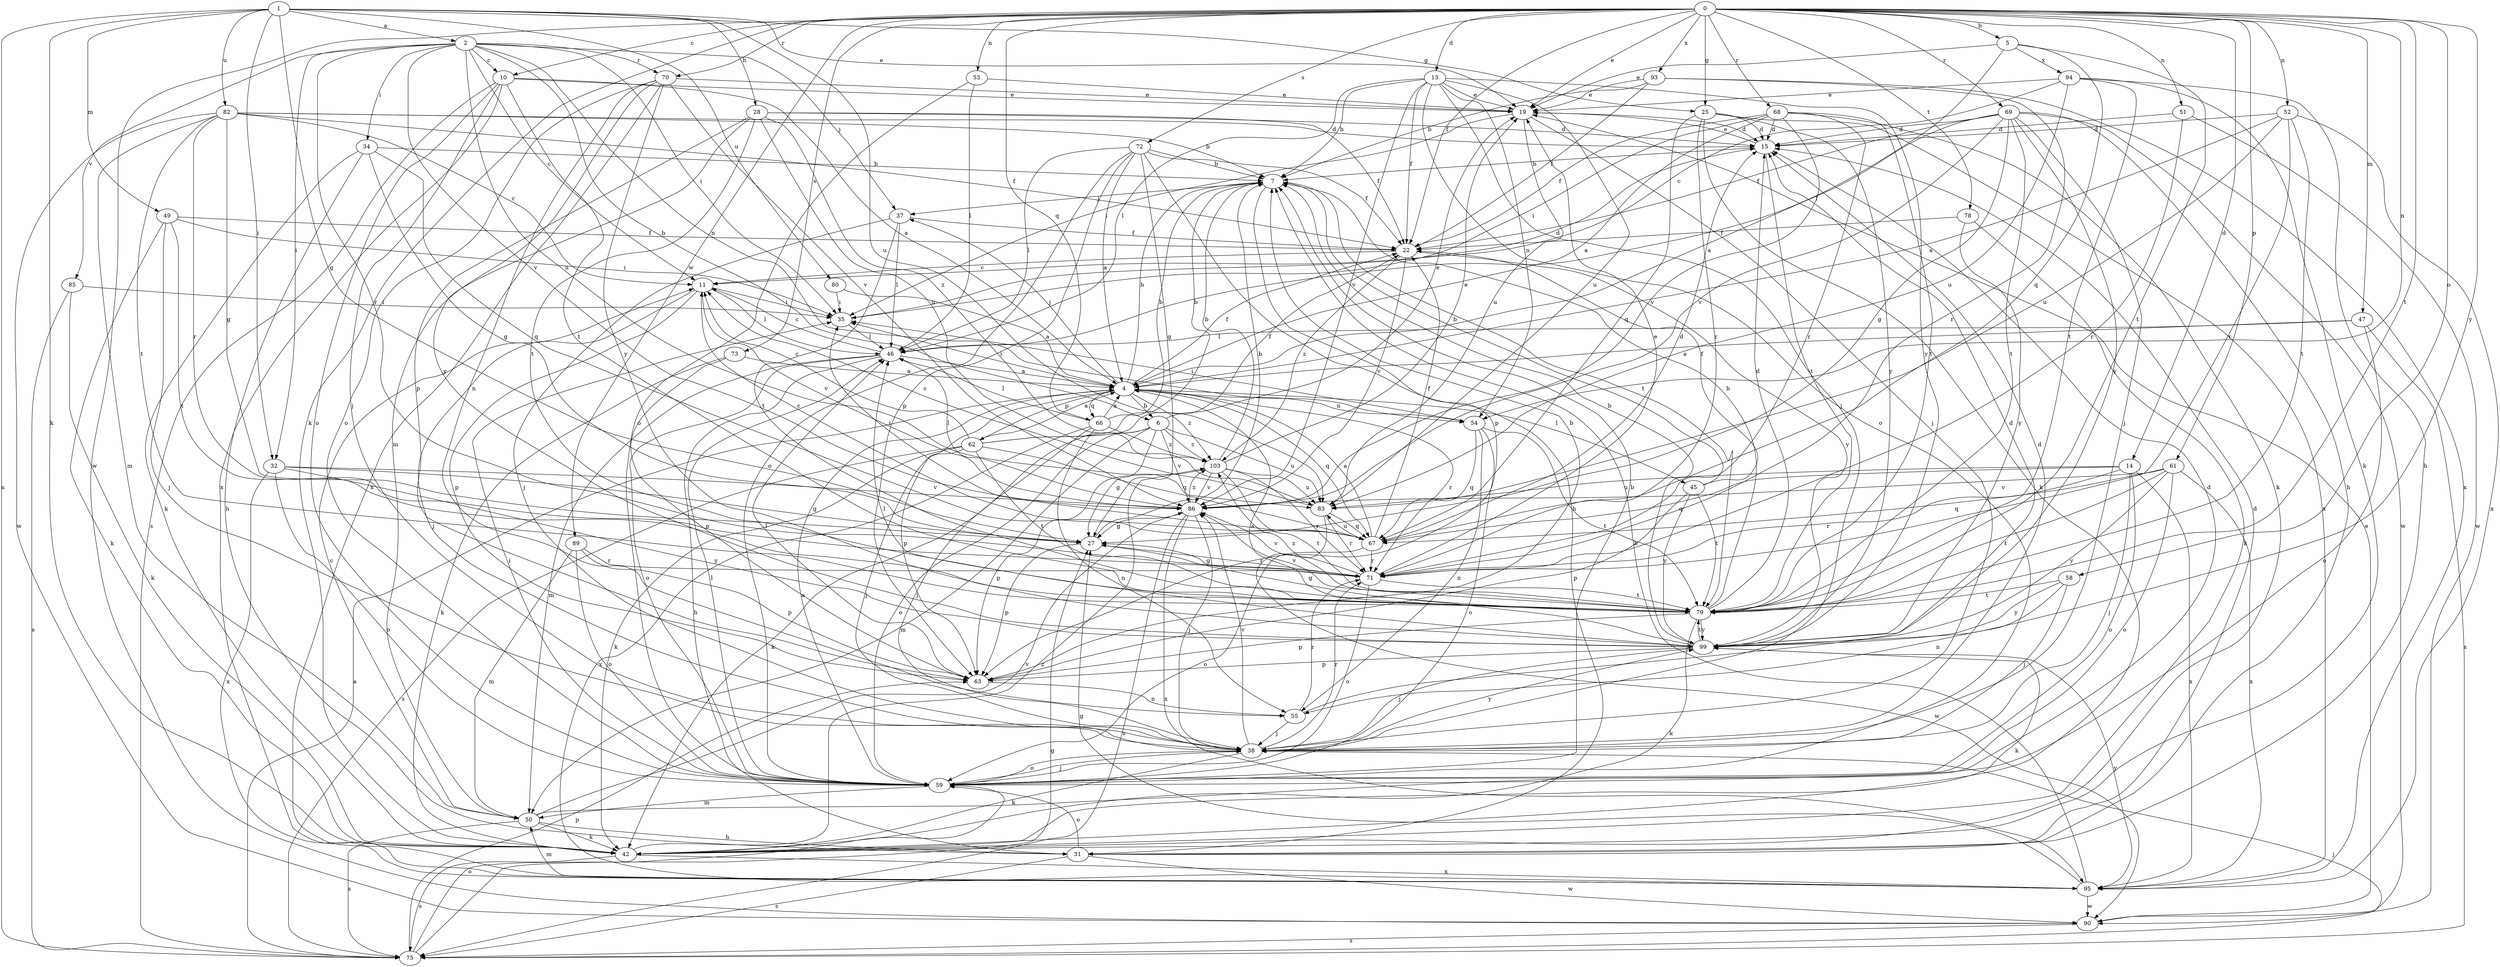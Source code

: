 strict digraph  {
0;
1;
2;
4;
5;
6;
7;
10;
11;
13;
14;
15;
19;
22;
25;
27;
28;
31;
32;
34;
35;
37;
38;
42;
45;
46;
47;
49;
50;
51;
52;
53;
54;
55;
58;
59;
61;
62;
63;
66;
67;
68;
69;
70;
71;
72;
73;
75;
78;
79;
80;
82;
83;
85;
86;
89;
90;
93;
94;
95;
99;
103;
0 -> 5  [label=b];
0 -> 10  [label=c];
0 -> 13  [label=d];
0 -> 14  [label=d];
0 -> 19  [label=e];
0 -> 22  [label=f];
0 -> 25  [label=g];
0 -> 42  [label=k];
0 -> 47  [label=m];
0 -> 51  [label=n];
0 -> 52  [label=n];
0 -> 53  [label=n];
0 -> 54  [label=n];
0 -> 58  [label=o];
0 -> 61  [label=p];
0 -> 66  [label=q];
0 -> 68  [label=r];
0 -> 69  [label=r];
0 -> 70  [label=r];
0 -> 72  [label=s];
0 -> 73  [label=s];
0 -> 78  [label=t];
0 -> 79  [label=t];
0 -> 89  [label=w];
0 -> 90  [label=w];
0 -> 93  [label=x];
0 -> 99  [label=y];
1 -> 2  [label=a];
1 -> 19  [label=e];
1 -> 25  [label=g];
1 -> 27  [label=g];
1 -> 28  [label=h];
1 -> 32  [label=i];
1 -> 42  [label=k];
1 -> 49  [label=m];
1 -> 75  [label=s];
1 -> 80  [label=u];
1 -> 82  [label=u];
1 -> 83  [label=u];
2 -> 6  [label=b];
2 -> 10  [label=c];
2 -> 11  [label=c];
2 -> 32  [label=i];
2 -> 34  [label=i];
2 -> 35  [label=i];
2 -> 37  [label=j];
2 -> 54  [label=n];
2 -> 70  [label=r];
2 -> 71  [label=r];
2 -> 83  [label=u];
2 -> 85  [label=v];
2 -> 86  [label=v];
4 -> 6  [label=b];
4 -> 7  [label=b];
4 -> 22  [label=f];
4 -> 35  [label=i];
4 -> 37  [label=j];
4 -> 45  [label=l];
4 -> 54  [label=n];
4 -> 62  [label=p];
4 -> 63  [label=p];
4 -> 66  [label=q];
4 -> 67  [label=q];
4 -> 71  [label=r];
4 -> 103  [label=z];
5 -> 19  [label=e];
5 -> 46  [label=l];
5 -> 67  [label=q];
5 -> 79  [label=t];
5 -> 94  [label=x];
6 -> 19  [label=e];
6 -> 27  [label=g];
6 -> 42  [label=k];
6 -> 50  [label=m];
6 -> 59  [label=o];
6 -> 83  [label=u];
6 -> 86  [label=v];
6 -> 103  [label=z];
7 -> 37  [label=j];
7 -> 63  [label=p];
7 -> 79  [label=t];
10 -> 4  [label=a];
10 -> 19  [label=e];
10 -> 38  [label=j];
10 -> 59  [label=o];
10 -> 75  [label=s];
10 -> 79  [label=t];
10 -> 95  [label=x];
11 -> 35  [label=i];
11 -> 38  [label=j];
11 -> 46  [label=l];
11 -> 63  [label=p];
11 -> 86  [label=v];
13 -> 7  [label=b];
13 -> 19  [label=e];
13 -> 22  [label=f];
13 -> 38  [label=j];
13 -> 46  [label=l];
13 -> 54  [label=n];
13 -> 59  [label=o];
13 -> 83  [label=u];
13 -> 86  [label=v];
13 -> 99  [label=y];
14 -> 38  [label=j];
14 -> 59  [label=o];
14 -> 67  [label=q];
14 -> 71  [label=r];
14 -> 83  [label=u];
14 -> 95  [label=x];
15 -> 7  [label=b];
15 -> 19  [label=e];
15 -> 79  [label=t];
19 -> 15  [label=d];
19 -> 35  [label=i];
19 -> 38  [label=j];
19 -> 83  [label=u];
22 -> 11  [label=c];
22 -> 86  [label=v];
22 -> 99  [label=y];
22 -> 103  [label=z];
25 -> 15  [label=d];
25 -> 42  [label=k];
25 -> 67  [label=q];
25 -> 71  [label=r];
25 -> 95  [label=x];
25 -> 99  [label=y];
27 -> 7  [label=b];
27 -> 63  [label=p];
27 -> 71  [label=r];
28 -> 15  [label=d];
28 -> 22  [label=f];
28 -> 63  [label=p];
28 -> 79  [label=t];
28 -> 83  [label=u];
28 -> 99  [label=y];
28 -> 103  [label=z];
31 -> 15  [label=d];
31 -> 59  [label=o];
31 -> 75  [label=s];
31 -> 90  [label=w];
32 -> 27  [label=g];
32 -> 59  [label=o];
32 -> 86  [label=v];
32 -> 95  [label=x];
32 -> 99  [label=y];
34 -> 7  [label=b];
34 -> 27  [label=g];
34 -> 31  [label=h];
34 -> 42  [label=k];
34 -> 67  [label=q];
35 -> 15  [label=d];
35 -> 46  [label=l];
37 -> 22  [label=f];
37 -> 38  [label=j];
37 -> 46  [label=l];
37 -> 79  [label=t];
38 -> 15  [label=d];
38 -> 42  [label=k];
38 -> 59  [label=o];
38 -> 71  [label=r];
38 -> 86  [label=v];
38 -> 99  [label=y];
42 -> 75  [label=s];
42 -> 95  [label=x];
42 -> 103  [label=z];
45 -> 7  [label=b];
45 -> 22  [label=f];
45 -> 63  [label=p];
45 -> 79  [label=t];
45 -> 99  [label=y];
46 -> 4  [label=a];
46 -> 11  [label=c];
46 -> 31  [label=h];
46 -> 50  [label=m];
46 -> 59  [label=o];
47 -> 4  [label=a];
47 -> 46  [label=l];
47 -> 59  [label=o];
47 -> 75  [label=s];
49 -> 22  [label=f];
49 -> 35  [label=i];
49 -> 38  [label=j];
49 -> 42  [label=k];
49 -> 79  [label=t];
50 -> 11  [label=c];
50 -> 15  [label=d];
50 -> 31  [label=h];
50 -> 42  [label=k];
50 -> 75  [label=s];
50 -> 86  [label=v];
51 -> 15  [label=d];
51 -> 71  [label=r];
51 -> 90  [label=w];
52 -> 4  [label=a];
52 -> 15  [label=d];
52 -> 71  [label=r];
52 -> 79  [label=t];
52 -> 83  [label=u];
52 -> 95  [label=x];
53 -> 19  [label=e];
53 -> 46  [label=l];
53 -> 59  [label=o];
54 -> 35  [label=i];
54 -> 55  [label=n];
54 -> 59  [label=o];
54 -> 67  [label=q];
54 -> 79  [label=t];
55 -> 15  [label=d];
55 -> 38  [label=j];
55 -> 71  [label=r];
58 -> 38  [label=j];
58 -> 55  [label=n];
58 -> 79  [label=t];
58 -> 99  [label=y];
59 -> 4  [label=a];
59 -> 7  [label=b];
59 -> 35  [label=i];
59 -> 38  [label=j];
59 -> 46  [label=l];
59 -> 50  [label=m];
61 -> 59  [label=o];
61 -> 67  [label=q];
61 -> 79  [label=t];
61 -> 86  [label=v];
61 -> 95  [label=x];
61 -> 99  [label=y];
62 -> 4  [label=a];
62 -> 7  [label=b];
62 -> 11  [label=c];
62 -> 22  [label=f];
62 -> 38  [label=j];
62 -> 42  [label=k];
62 -> 67  [label=q];
62 -> 75  [label=s];
62 -> 79  [label=t];
63 -> 7  [label=b];
63 -> 46  [label=l];
63 -> 55  [label=n];
66 -> 4  [label=a];
66 -> 7  [label=b];
66 -> 38  [label=j];
66 -> 46  [label=l];
66 -> 55  [label=n];
66 -> 95  [label=x];
66 -> 103  [label=z];
67 -> 4  [label=a];
67 -> 11  [label=c];
67 -> 15  [label=d];
67 -> 22  [label=f];
67 -> 35  [label=i];
67 -> 59  [label=o];
67 -> 71  [label=r];
67 -> 83  [label=u];
68 -> 4  [label=a];
68 -> 15  [label=d];
68 -> 22  [label=f];
68 -> 35  [label=i];
68 -> 42  [label=k];
68 -> 71  [label=r];
68 -> 79  [label=t];
68 -> 86  [label=v];
69 -> 4  [label=a];
69 -> 15  [label=d];
69 -> 22  [label=f];
69 -> 27  [label=g];
69 -> 31  [label=h];
69 -> 38  [label=j];
69 -> 79  [label=t];
69 -> 86  [label=v];
69 -> 90  [label=w];
69 -> 99  [label=y];
70 -> 19  [label=e];
70 -> 50  [label=m];
70 -> 55  [label=n];
70 -> 59  [label=o];
70 -> 86  [label=v];
70 -> 95  [label=x];
70 -> 99  [label=y];
71 -> 19  [label=e];
71 -> 27  [label=g];
71 -> 59  [label=o];
71 -> 79  [label=t];
71 -> 86  [label=v];
72 -> 4  [label=a];
72 -> 7  [label=b];
72 -> 22  [label=f];
72 -> 27  [label=g];
72 -> 31  [label=h];
72 -> 46  [label=l];
72 -> 59  [label=o];
72 -> 63  [label=p];
73 -> 4  [label=a];
73 -> 42  [label=k];
73 -> 63  [label=p];
75 -> 4  [label=a];
75 -> 27  [label=g];
75 -> 38  [label=j];
75 -> 59  [label=o];
75 -> 63  [label=p];
78 -> 22  [label=f];
78 -> 42  [label=k];
78 -> 99  [label=y];
79 -> 7  [label=b];
79 -> 15  [label=d];
79 -> 27  [label=g];
79 -> 42  [label=k];
79 -> 63  [label=p];
79 -> 86  [label=v];
79 -> 99  [label=y];
79 -> 103  [label=z];
80 -> 4  [label=a];
80 -> 35  [label=i];
82 -> 7  [label=b];
82 -> 11  [label=c];
82 -> 15  [label=d];
82 -> 22  [label=f];
82 -> 27  [label=g];
82 -> 50  [label=m];
82 -> 71  [label=r];
82 -> 79  [label=t];
82 -> 90  [label=w];
83 -> 11  [label=c];
83 -> 67  [label=q];
83 -> 71  [label=r];
83 -> 90  [label=w];
85 -> 35  [label=i];
85 -> 42  [label=k];
85 -> 75  [label=s];
86 -> 27  [label=g];
86 -> 38  [label=j];
86 -> 46  [label=l];
86 -> 75  [label=s];
86 -> 95  [label=x];
86 -> 103  [label=z];
89 -> 50  [label=m];
89 -> 59  [label=o];
89 -> 63  [label=p];
89 -> 71  [label=r];
90 -> 19  [label=e];
90 -> 75  [label=s];
93 -> 7  [label=b];
93 -> 19  [label=e];
93 -> 22  [label=f];
93 -> 71  [label=r];
93 -> 95  [label=x];
94 -> 11  [label=c];
94 -> 19  [label=e];
94 -> 31  [label=h];
94 -> 42  [label=k];
94 -> 79  [label=t];
94 -> 83  [label=u];
95 -> 7  [label=b];
95 -> 27  [label=g];
95 -> 50  [label=m];
95 -> 90  [label=w];
95 -> 99  [label=y];
99 -> 4  [label=a];
99 -> 7  [label=b];
99 -> 38  [label=j];
99 -> 42  [label=k];
99 -> 46  [label=l];
99 -> 63  [label=p];
99 -> 79  [label=t];
103 -> 7  [label=b];
103 -> 19  [label=e];
103 -> 63  [label=p];
103 -> 71  [label=r];
103 -> 79  [label=t];
103 -> 83  [label=u];
103 -> 86  [label=v];
}
